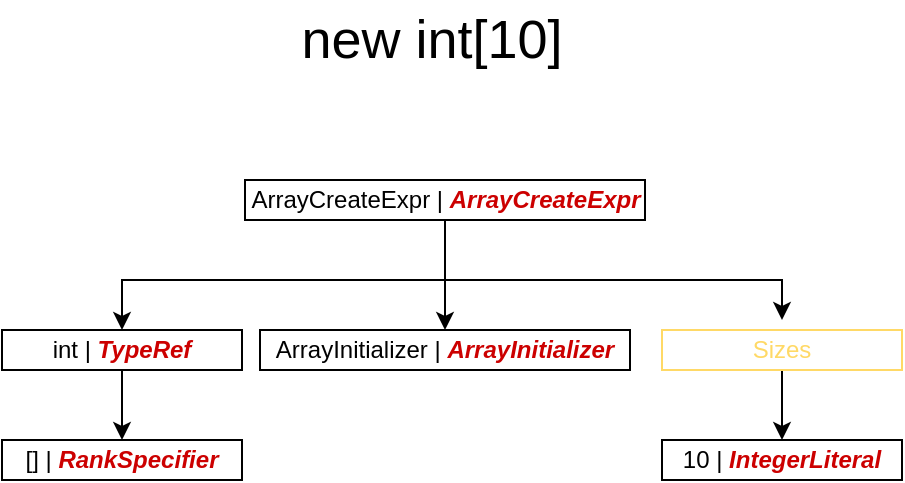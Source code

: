 <mxfile version="14.4.9" type="device"><diagram id="w9_F7Kw42R4l-WcrbNGU" name="Page-1"><mxGraphModel dx="1422" dy="705" grid="1" gridSize="10" guides="1" tooltips="1" connect="1" arrows="1" fold="1" page="1" pageScale="1" pageWidth="827" pageHeight="1169" math="0" shadow="0"><root><mxCell id="0"/><mxCell id="1" parent="0"/><mxCell id="0UAj5nxoZOYaGpbowzTO-21" style="edgeStyle=orthogonalEdgeStyle;rounded=0;orthogonalLoop=1;jettySize=auto;html=1;exitX=0.5;exitY=1;exitDx=0;exitDy=0;entryX=0.5;entryY=0;entryDx=0;entryDy=0;" edge="1" parent="1" source="0UAj5nxoZOYaGpbowzTO-6" target="0UAj5nxoZOYaGpbowzTO-8"><mxGeometry relative="1" as="geometry"><Array as="points"><mxPoint x="402" y="260"/><mxPoint x="240" y="260"/></Array></mxGeometry></mxCell><mxCell id="0UAj5nxoZOYaGpbowzTO-23" style="edgeStyle=orthogonalEdgeStyle;rounded=0;orthogonalLoop=1;jettySize=auto;html=1;exitX=0.5;exitY=1;exitDx=0;exitDy=0;" edge="1" parent="1" source="0UAj5nxoZOYaGpbowzTO-6"><mxGeometry relative="1" as="geometry"><mxPoint x="570" y="280" as="targetPoint"/><Array as="points"><mxPoint x="402" y="260"/><mxPoint x="570" y="260"/></Array></mxGeometry></mxCell><mxCell id="0UAj5nxoZOYaGpbowzTO-25" style="edgeStyle=orthogonalEdgeStyle;rounded=0;orthogonalLoop=1;jettySize=auto;html=1;exitX=0.5;exitY=1;exitDx=0;exitDy=0;entryX=0.5;entryY=0;entryDx=0;entryDy=0;" edge="1" parent="1" source="0UAj5nxoZOYaGpbowzTO-6" target="0UAj5nxoZOYaGpbowzTO-9"><mxGeometry relative="1" as="geometry"/></mxCell><mxCell id="0UAj5nxoZOYaGpbowzTO-6" value="ArrayCreateExpr | &lt;b&gt;&lt;i&gt;&lt;font color=&quot;#cc0000&quot;&gt;ArrayCreateExpr&lt;/font&gt;&lt;/i&gt;&lt;/b&gt;" style="rounded=0;whiteSpace=wrap;html=1;" vertex="1" parent="1"><mxGeometry x="301.5" y="210" width="200" height="20" as="geometry"/></mxCell><mxCell id="0UAj5nxoZOYaGpbowzTO-7" style="edgeStyle=orthogonalEdgeStyle;rounded=0;orthogonalLoop=1;jettySize=auto;html=1;exitX=0.5;exitY=1;exitDx=0;exitDy=0;entryX=0.5;entryY=0;entryDx=0;entryDy=0;" edge="1" parent="1" source="0UAj5nxoZOYaGpbowzTO-8" target="0UAj5nxoZOYaGpbowzTO-11"><mxGeometry relative="1" as="geometry"/></mxCell><mxCell id="0UAj5nxoZOYaGpbowzTO-8" value="int | &lt;b&gt;&lt;i&gt;&lt;font color=&quot;#cc0000&quot;&gt;TypeRef&lt;/font&gt;&lt;/i&gt;&lt;/b&gt;" style="rounded=0;whiteSpace=wrap;html=1;" vertex="1" parent="1"><mxGeometry x="180" y="285" width="120" height="20" as="geometry"/></mxCell><mxCell id="0UAj5nxoZOYaGpbowzTO-9" value="ArrayInitializer | &lt;b&gt;&lt;i&gt;&lt;font color=&quot;#cc0000&quot;&gt;ArrayInitializer&lt;/font&gt;&lt;/i&gt;&lt;/b&gt;" style="rounded=0;whiteSpace=wrap;html=1;" vertex="1" parent="1"><mxGeometry x="309" y="285" width="185" height="20" as="geometry"/></mxCell><mxCell id="0UAj5nxoZOYaGpbowzTO-10" style="edgeStyle=orthogonalEdgeStyle;rounded=0;orthogonalLoop=1;jettySize=auto;html=1;exitX=0.5;exitY=1;exitDx=0;exitDy=0;" edge="1" parent="1" source="0UAj5nxoZOYaGpbowzTO-9" target="0UAj5nxoZOYaGpbowzTO-9"><mxGeometry relative="1" as="geometry"/></mxCell><mxCell id="0UAj5nxoZOYaGpbowzTO-11" value="[] | &lt;b&gt;&lt;i&gt;&lt;font color=&quot;#cc0000&quot;&gt;RankSpecifier&lt;/font&gt;&lt;/i&gt;&lt;/b&gt;" style="rounded=0;whiteSpace=wrap;html=1;" vertex="1" parent="1"><mxGeometry x="180" y="340" width="120" height="20" as="geometry"/></mxCell><mxCell id="0UAj5nxoZOYaGpbowzTO-12" value="10 | &lt;b&gt;&lt;i&gt;&lt;font color=&quot;#cc0000&quot;&gt;IntegerLiteral&lt;/font&gt;&lt;/i&gt;&lt;/b&gt;" style="rounded=0;whiteSpace=wrap;html=1;" vertex="1" parent="1"><mxGeometry x="510" y="340" width="120" height="20" as="geometry"/></mxCell><mxCell id="0UAj5nxoZOYaGpbowzTO-13" style="edgeStyle=orthogonalEdgeStyle;rounded=0;orthogonalLoop=1;jettySize=auto;html=1;exitX=0.5;exitY=1;exitDx=0;exitDy=0;entryX=0.5;entryY=0;entryDx=0;entryDy=0;" edge="1" parent="1" source="0UAj5nxoZOYaGpbowzTO-14" target="0UAj5nxoZOYaGpbowzTO-12"><mxGeometry relative="1" as="geometry"/></mxCell><mxCell id="0UAj5nxoZOYaGpbowzTO-14" value="&lt;font color=&quot;#ffd966&quot;&gt;Sizes&lt;br&gt;&lt;/font&gt;" style="rounded=0;whiteSpace=wrap;html=1;strokeColor=#FFD966;" vertex="1" parent="1"><mxGeometry x="510" y="285" width="120" height="20" as="geometry"/></mxCell><mxCell id="0UAj5nxoZOYaGpbowzTO-26" value="&lt;font style=&quot;font-size: 27px&quot;&gt;new int[10]&lt;/font&gt;" style="text;html=1;strokeColor=none;fillColor=none;align=center;verticalAlign=middle;whiteSpace=wrap;rounded=0;" vertex="1" parent="1"><mxGeometry x="320" y="120" width="150" height="40" as="geometry"/></mxCell></root></mxGraphModel></diagram></mxfile>